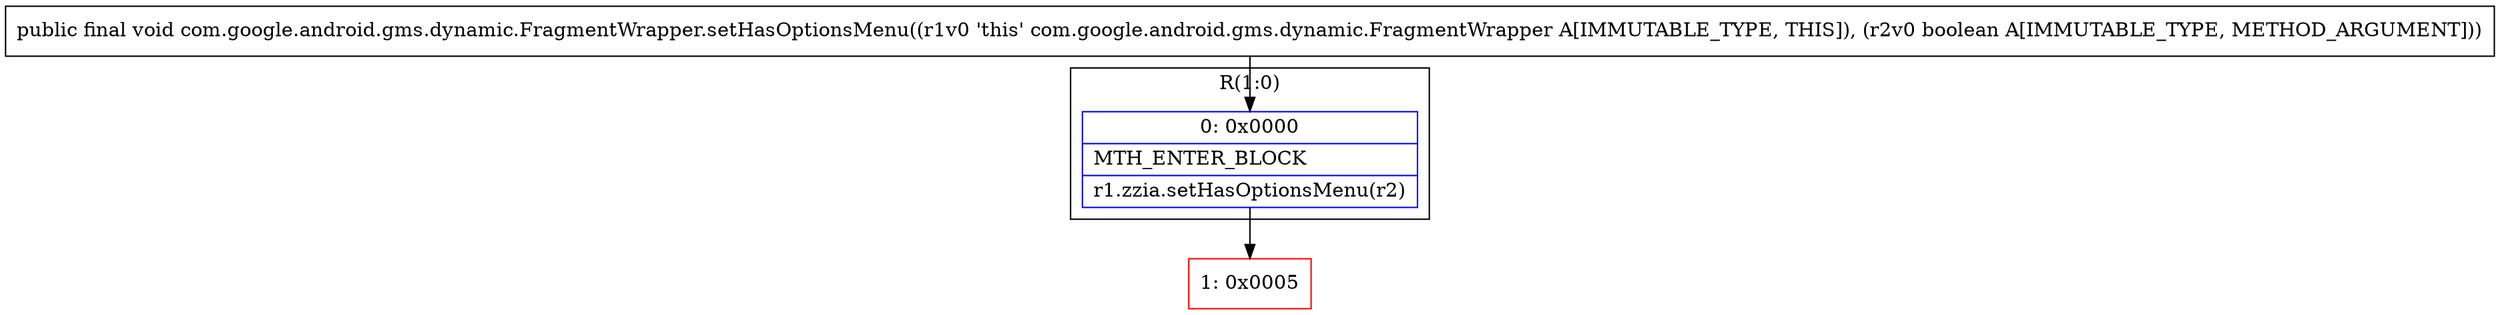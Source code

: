 digraph "CFG forcom.google.android.gms.dynamic.FragmentWrapper.setHasOptionsMenu(Z)V" {
subgraph cluster_Region_1854099776 {
label = "R(1:0)";
node [shape=record,color=blue];
Node_0 [shape=record,label="{0\:\ 0x0000|MTH_ENTER_BLOCK\l|r1.zzia.setHasOptionsMenu(r2)\l}"];
}
Node_1 [shape=record,color=red,label="{1\:\ 0x0005}"];
MethodNode[shape=record,label="{public final void com.google.android.gms.dynamic.FragmentWrapper.setHasOptionsMenu((r1v0 'this' com.google.android.gms.dynamic.FragmentWrapper A[IMMUTABLE_TYPE, THIS]), (r2v0 boolean A[IMMUTABLE_TYPE, METHOD_ARGUMENT])) }"];
MethodNode -> Node_0;
Node_0 -> Node_1;
}

